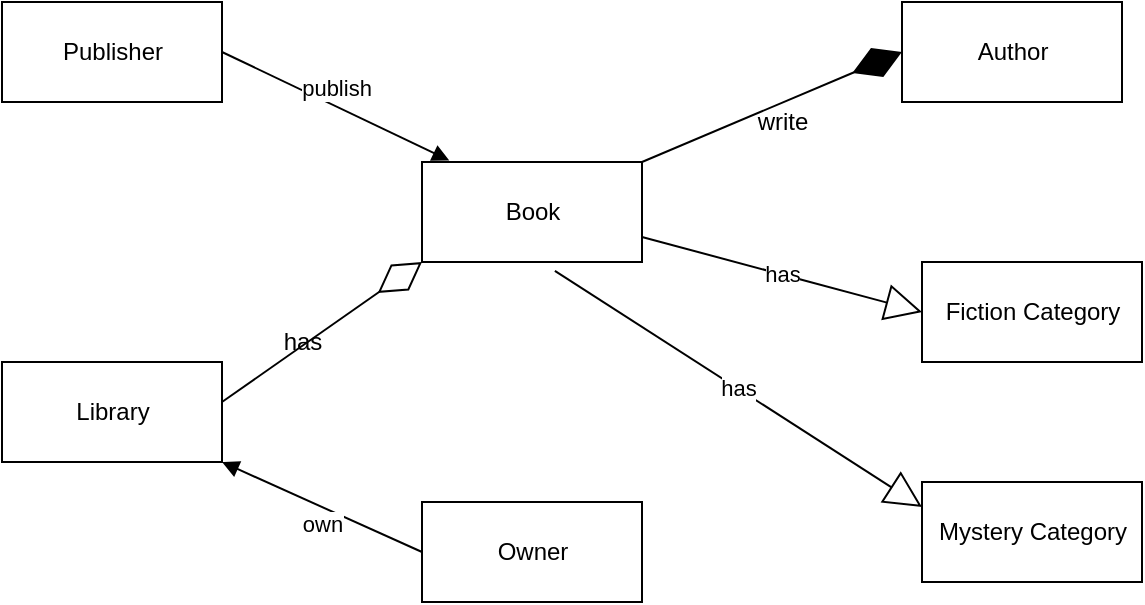 <mxfile version="13.8.0" type="github">
  <diagram id="C5RBs43oDa-KdzZeNtuy" name="Page-1">
    <mxGraphModel dx="1038" dy="491" grid="1" gridSize="10" guides="1" tooltips="1" connect="1" arrows="1" fold="1" page="1" pageScale="1" pageWidth="827" pageHeight="1169" math="0" shadow="0">
      <root>
        <mxCell id="WIyWlLk6GJQsqaUBKTNV-0" />
        <mxCell id="WIyWlLk6GJQsqaUBKTNV-1" parent="WIyWlLk6GJQsqaUBKTNV-0" />
        <mxCell id="82XAGI3gpeeU0xIYHHbk-0" value="Publisher" style="html=1;" vertex="1" parent="WIyWlLk6GJQsqaUBKTNV-1">
          <mxGeometry x="120" y="80" width="110" height="50" as="geometry" />
        </mxCell>
        <mxCell id="82XAGI3gpeeU0xIYHHbk-1" value="Book" style="html=1;" vertex="1" parent="WIyWlLk6GJQsqaUBKTNV-1">
          <mxGeometry x="330" y="160" width="110" height="50" as="geometry" />
        </mxCell>
        <mxCell id="82XAGI3gpeeU0xIYHHbk-2" value="Author" style="html=1;" vertex="1" parent="WIyWlLk6GJQsqaUBKTNV-1">
          <mxGeometry x="570" y="80" width="110" height="50" as="geometry" />
        </mxCell>
        <mxCell id="82XAGI3gpeeU0xIYHHbk-3" value="Library" style="html=1;" vertex="1" parent="WIyWlLk6GJQsqaUBKTNV-1">
          <mxGeometry x="120" y="260" width="110" height="50" as="geometry" />
        </mxCell>
        <mxCell id="82XAGI3gpeeU0xIYHHbk-4" value="Owner" style="html=1;" vertex="1" parent="WIyWlLk6GJQsqaUBKTNV-1">
          <mxGeometry x="330" y="330" width="110" height="50" as="geometry" />
        </mxCell>
        <mxCell id="82XAGI3gpeeU0xIYHHbk-5" value="Fiction Category" style="html=1;" vertex="1" parent="WIyWlLk6GJQsqaUBKTNV-1">
          <mxGeometry x="580" y="210" width="110" height="50" as="geometry" />
        </mxCell>
        <mxCell id="82XAGI3gpeeU0xIYHHbk-6" value="Mystery Category" style="html=1;" vertex="1" parent="WIyWlLk6GJQsqaUBKTNV-1">
          <mxGeometry x="580" y="320" width="110" height="50" as="geometry" />
        </mxCell>
        <mxCell id="82XAGI3gpeeU0xIYHHbk-7" value="publish" style="html=1;verticalAlign=bottom;endArrow=block;exitX=1;exitY=0.5;exitDx=0;exitDy=0;entryX=0.124;entryY=-0.016;entryDx=0;entryDy=0;entryPerimeter=0;" edge="1" parent="WIyWlLk6GJQsqaUBKTNV-1" source="82XAGI3gpeeU0xIYHHbk-0" target="82XAGI3gpeeU0xIYHHbk-1">
          <mxGeometry width="80" relative="1" as="geometry">
            <mxPoint x="250" y="120" as="sourcePoint" />
            <mxPoint x="330" y="120" as="targetPoint" />
          </mxGeometry>
        </mxCell>
        <mxCell id="82XAGI3gpeeU0xIYHHbk-8" value="" style="endArrow=diamondThin;endFill=0;endSize=24;html=1;entryX=0;entryY=1;entryDx=0;entryDy=0;" edge="1" parent="WIyWlLk6GJQsqaUBKTNV-1" target="82XAGI3gpeeU0xIYHHbk-1">
          <mxGeometry width="160" relative="1" as="geometry">
            <mxPoint x="230" y="280" as="sourcePoint" />
            <mxPoint x="390" y="280" as="targetPoint" />
          </mxGeometry>
        </mxCell>
        <mxCell id="82XAGI3gpeeU0xIYHHbk-9" value="has" style="text;html=1;align=center;verticalAlign=middle;resizable=0;points=[];autosize=1;" vertex="1" parent="WIyWlLk6GJQsqaUBKTNV-1">
          <mxGeometry x="255" y="240" width="30" height="20" as="geometry" />
        </mxCell>
        <mxCell id="82XAGI3gpeeU0xIYHHbk-10" value="own" style="html=1;verticalAlign=bottom;endArrow=block;entryX=1;entryY=1;entryDx=0;entryDy=0;exitX=0;exitY=0.5;exitDx=0;exitDy=0;" edge="1" parent="WIyWlLk6GJQsqaUBKTNV-1" source="82XAGI3gpeeU0xIYHHbk-4" target="82XAGI3gpeeU0xIYHHbk-3">
          <mxGeometry x="-0.131" y="16" width="80" relative="1" as="geometry">
            <mxPoint x="240" y="350" as="sourcePoint" />
            <mxPoint x="320" y="350" as="targetPoint" />
            <mxPoint as="offset" />
          </mxGeometry>
        </mxCell>
        <mxCell id="82XAGI3gpeeU0xIYHHbk-12" value="has" style="endArrow=block;endSize=16;endFill=0;html=1;entryX=0;entryY=0.25;entryDx=0;entryDy=0;exitX=0.604;exitY=1.088;exitDx=0;exitDy=0;exitPerimeter=0;" edge="1" parent="WIyWlLk6GJQsqaUBKTNV-1" source="82XAGI3gpeeU0xIYHHbk-1" target="82XAGI3gpeeU0xIYHHbk-6">
          <mxGeometry width="160" relative="1" as="geometry">
            <mxPoint x="370" y="290" as="sourcePoint" />
            <mxPoint x="530" y="290" as="targetPoint" />
          </mxGeometry>
        </mxCell>
        <mxCell id="82XAGI3gpeeU0xIYHHbk-13" value="has" style="endArrow=block;endSize=16;endFill=0;html=1;entryX=0;entryY=0.5;entryDx=0;entryDy=0;exitX=1;exitY=0.75;exitDx=0;exitDy=0;" edge="1" parent="WIyWlLk6GJQsqaUBKTNV-1" source="82XAGI3gpeeU0xIYHHbk-1" target="82XAGI3gpeeU0xIYHHbk-5">
          <mxGeometry width="160" relative="1" as="geometry">
            <mxPoint x="400" y="230" as="sourcePoint" />
            <mxPoint x="560" y="230" as="targetPoint" />
          </mxGeometry>
        </mxCell>
        <mxCell id="82XAGI3gpeeU0xIYHHbk-15" value="" style="endArrow=diamondThin;endFill=1;endSize=24;html=1;entryX=0;entryY=0.5;entryDx=0;entryDy=0;exitX=1;exitY=0;exitDx=0;exitDy=0;" edge="1" parent="WIyWlLk6GJQsqaUBKTNV-1" source="82XAGI3gpeeU0xIYHHbk-1" target="82XAGI3gpeeU0xIYHHbk-2">
          <mxGeometry width="160" relative="1" as="geometry">
            <mxPoint x="330" y="200" as="sourcePoint" />
            <mxPoint x="490" y="200" as="targetPoint" />
          </mxGeometry>
        </mxCell>
        <mxCell id="82XAGI3gpeeU0xIYHHbk-16" value="write" style="text;html=1;align=center;verticalAlign=middle;resizable=0;points=[];autosize=1;" vertex="1" parent="WIyWlLk6GJQsqaUBKTNV-1">
          <mxGeometry x="490" y="130" width="40" height="20" as="geometry" />
        </mxCell>
      </root>
    </mxGraphModel>
  </diagram>
</mxfile>
